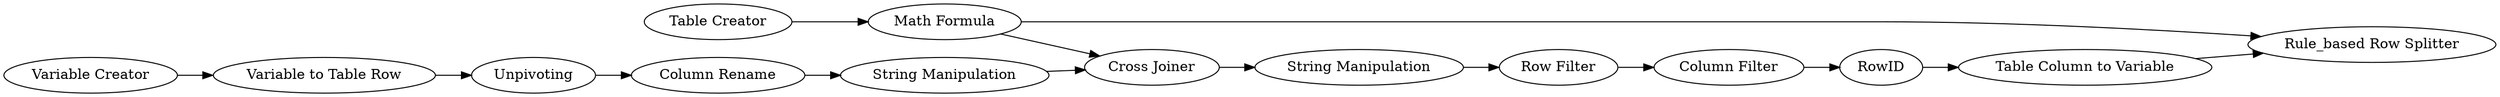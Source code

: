 digraph {
	"4247779651441021971_303" [label="Variable to Table Row"]
	"4247779651441021971_294" [label="Column Filter"]
	"4247779651441021971_298" [label="Rule_based Row Splitter"]
	"4247779651441021971_290" [label="Cross Joiner"]
	"4247779651441021971_291" [label="String Manipulation"]
	"4247779651441021971_304" [label=Unpivoting]
	"4247779651441021971_141" [label="Variable Creator"]
	"4247779651441021971_154" [label="Table Creator"]
	"4247779651441021971_305" [label="Column Rename"]
	"4247779651441021971_295" [label=RowID]
	"4247779651441021971_296" [label="Table Column to Variable"]
	"4247779651441021971_131" [label="Math Formula"]
	"4247779651441021971_293" [label="Row Filter"]
	"4247779651441021971_286" [label="String Manipulation"]
	"4247779651441021971_141" -> "4247779651441021971_303"
	"4247779651441021971_295" -> "4247779651441021971_296"
	"4247779651441021971_293" -> "4247779651441021971_294"
	"4247779651441021971_291" -> "4247779651441021971_290"
	"4247779651441021971_131" -> "4247779651441021971_298"
	"4247779651441021971_290" -> "4247779651441021971_286"
	"4247779651441021971_131" -> "4247779651441021971_290"
	"4247779651441021971_304" -> "4247779651441021971_305"
	"4247779651441021971_154" -> "4247779651441021971_131"
	"4247779651441021971_286" -> "4247779651441021971_293"
	"4247779651441021971_303" -> "4247779651441021971_304"
	"4247779651441021971_294" -> "4247779651441021971_295"
	"4247779651441021971_305" -> "4247779651441021971_291"
	"4247779651441021971_296" -> "4247779651441021971_298"
	rankdir=LR
}
